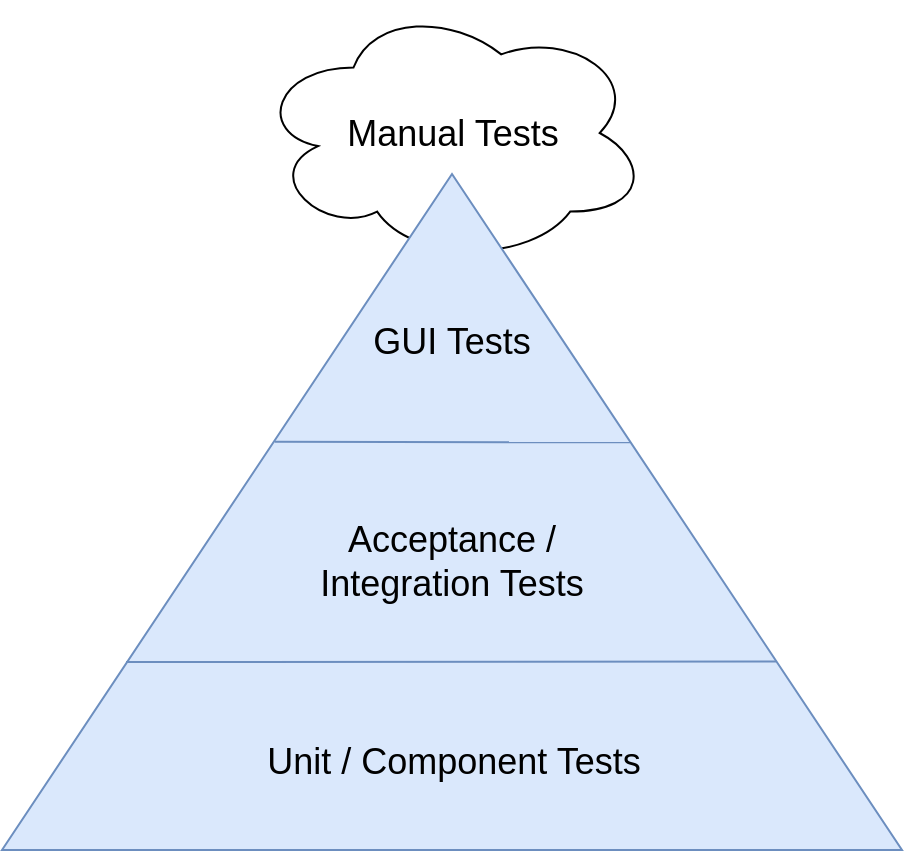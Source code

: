 <mxfile version="10.6.6" type="device"><diagram id="BjlY-Bj1U__CiKkLwJ_F" name="Page-1"><mxGraphModel dx="827" dy="1558" grid="1" gridSize="10" guides="1" tooltips="1" connect="1" arrows="1" fold="1" page="1" pageScale="1" pageWidth="827" pageHeight="1169" math="0" shadow="0"><root><mxCell id="0"/><mxCell id="1" parent="0"/><mxCell id="ZeOD_iGdRDi_rnZhhOyv-7" value="&lt;font style=&quot;font-size: 18px&quot;&gt;Manual Tests&lt;/font&gt;" style="ellipse;shape=cloud;whiteSpace=wrap;html=1;" vertex="1" parent="1"><mxGeometry x="314.5" y="-10" width="197" height="131" as="geometry"/></mxCell><mxCell id="ZeOD_iGdRDi_rnZhhOyv-1" value="" style="triangle;whiteSpace=wrap;html=1;rotation=-90;fillColor=#dae8fc;strokeColor=#6c8ebf;" vertex="1" parent="1"><mxGeometry x="244" y="20" width="338" height="450" as="geometry"/></mxCell><mxCell id="ZeOD_iGdRDi_rnZhhOyv-2" value="" style="endArrow=none;html=1;entryX=0.279;entryY=0.86;entryDx=0;entryDy=0;entryPerimeter=0;fillColor=#dae8fc;strokeColor=#6c8ebf;" edge="1" parent="1" target="ZeOD_iGdRDi_rnZhhOyv-1"><mxGeometry width="50" height="50" relative="1" as="geometry"><mxPoint x="250" y="320" as="sourcePoint"/><mxPoint x="577" y="320" as="targetPoint"/></mxGeometry></mxCell><mxCell id="ZeOD_iGdRDi_rnZhhOyv-3" value="" style="endArrow=none;html=1;exitX=0.604;exitY=0.303;exitDx=0;exitDy=0;exitPerimeter=0;entryX=0.603;entryY=0.698;entryDx=0;entryDy=0;entryPerimeter=0;fillColor=#dae8fc;strokeColor=#6c8ebf;" edge="1" parent="1" source="ZeOD_iGdRDi_rnZhhOyv-1" target="ZeOD_iGdRDi_rnZhhOyv-1"><mxGeometry width="50" height="50" relative="1" as="geometry"><mxPoint x="330" y="210" as="sourcePoint"/><mxPoint x="500" y="210" as="targetPoint"/></mxGeometry></mxCell><mxCell id="ZeOD_iGdRDi_rnZhhOyv-4" value="&lt;font style=&quot;font-size: 18px&quot;&gt;GUI Tests&lt;/font&gt;" style="text;html=1;strokeColor=none;fillColor=none;align=center;verticalAlign=middle;whiteSpace=wrap;rounded=0;" vertex="1" parent="1"><mxGeometry x="368" y="150" width="90" height="20" as="geometry"/></mxCell><mxCell id="ZeOD_iGdRDi_rnZhhOyv-5" value="&lt;font style=&quot;font-size: 18px&quot;&gt;Acceptance / Integration Tests&lt;/font&gt;" style="text;html=1;strokeColor=none;fillColor=none;align=center;verticalAlign=middle;whiteSpace=wrap;rounded=0;" vertex="1" parent="1"><mxGeometry x="322" y="260" width="182" height="20" as="geometry"/></mxCell><mxCell id="ZeOD_iGdRDi_rnZhhOyv-6" value="&lt;font style=&quot;font-size: 18px&quot;&gt;Unit / Component Tests&lt;/font&gt;" style="text;html=1;strokeColor=none;fillColor=none;align=center;verticalAlign=middle;whiteSpace=wrap;rounded=0;" vertex="1" parent="1"><mxGeometry x="301.5" y="360" width="224" height="20" as="geometry"/></mxCell></root></mxGraphModel></diagram></mxfile>